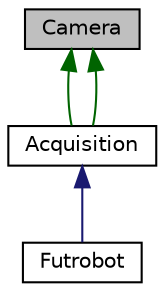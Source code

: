 digraph "Camera"
{
  edge [fontname="Helvetica",fontsize="10",labelfontname="Helvetica",labelfontsize="10"];
  node [fontname="Helvetica",fontsize="10",shape=record];
  Node0 [label="Camera",height=0.2,width=0.4,color="black", fillcolor="grey75", style="filled", fontcolor="black"];
  Node0 -> Node1 [dir="back",color="darkgreen",fontsize="10",style="solid",fontname="Helvetica"];
  Node1 [label="Acquisition",height=0.2,width=0.4,color="black", fillcolor="white", style="filled",URL="$classAcquisition.html"];
  Node1 -> Node2 [dir="back",color="midnightblue",fontsize="10",style="solid",fontname="Helvetica"];
  Node2 [label="Futrobot",height=0.2,width=0.4,color="black", fillcolor="white", style="filled",URL="$classFutrobot.html"];
  Node0 -> Node1 [dir="back",color="darkgreen",fontsize="10",style="solid",fontname="Helvetica"];
}
